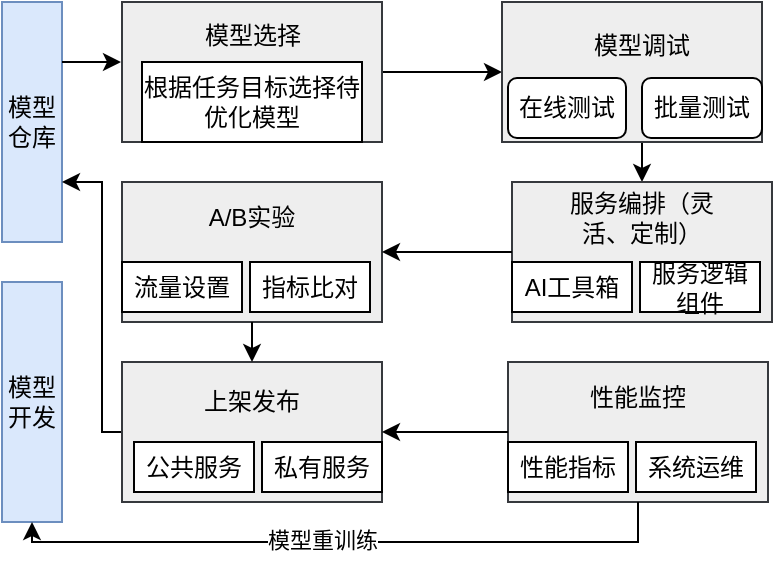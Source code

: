 <mxfile version="22.0.8" type="github" pages="3">
  <diagram name="模型迭代训练" id="vOQCpQKDUPRhvFcQO0uY">
    <mxGraphModel dx="618" dy="416" grid="1" gridSize="10" guides="1" tooltips="1" connect="1" arrows="1" fold="1" page="1" pageScale="1" pageWidth="827" pageHeight="1169" math="0" shadow="0">
      <root>
        <mxCell id="0" />
        <mxCell id="1" parent="0" />
        <mxCell id="-KXL-7Pj32lb5NfDhm4x-1" value="模型仓库" style="rounded=0;whiteSpace=wrap;html=1;fillColor=#dae8fc;strokeColor=#6c8ebf;" parent="1" vertex="1">
          <mxGeometry x="50" y="90" width="30" height="120" as="geometry" />
        </mxCell>
        <mxCell id="-KXL-7Pj32lb5NfDhm4x-2" value="模型开发" style="rounded=0;whiteSpace=wrap;html=1;fillColor=#dae8fc;strokeColor=#6c8ebf;" parent="1" vertex="1">
          <mxGeometry x="50" y="230" width="30" height="120" as="geometry" />
        </mxCell>
        <mxCell id="YMJfxToZ6Bt_KdeRJjBz-29" style="edgeStyle=orthogonalEdgeStyle;rounded=0;orthogonalLoop=1;jettySize=auto;html=1;exitX=1;exitY=0.5;exitDx=0;exitDy=0;entryX=0;entryY=0.5;entryDx=0;entryDy=0;" parent="1" source="-KXL-7Pj32lb5NfDhm4x-3" target="-KXL-7Pj32lb5NfDhm4x-4" edge="1">
          <mxGeometry relative="1" as="geometry" />
        </mxCell>
        <mxCell id="-KXL-7Pj32lb5NfDhm4x-3" value="" style="rounded=0;whiteSpace=wrap;html=1;fillColor=#eeeeee;strokeColor=#36393d;" parent="1" vertex="1">
          <mxGeometry x="110" y="90" width="130" height="70" as="geometry" />
        </mxCell>
        <mxCell id="YMJfxToZ6Bt_KdeRJjBz-28" style="edgeStyle=orthogonalEdgeStyle;rounded=0;orthogonalLoop=1;jettySize=auto;html=1;exitX=0.5;exitY=1;exitDx=0;exitDy=0;entryX=0.5;entryY=0;entryDx=0;entryDy=0;" parent="1" source="-KXL-7Pj32lb5NfDhm4x-4" target="YMJfxToZ6Bt_KdeRJjBz-14" edge="1">
          <mxGeometry relative="1" as="geometry" />
        </mxCell>
        <mxCell id="-KXL-7Pj32lb5NfDhm4x-4" value="" style="rounded=0;whiteSpace=wrap;html=1;fillColor=#eeeeee;strokeColor=#36393d;" parent="1" vertex="1">
          <mxGeometry x="300" y="90" width="130" height="70" as="geometry" />
        </mxCell>
        <mxCell id="-KXL-7Pj32lb5NfDhm4x-5" value="在线测试" style="rounded=1;whiteSpace=wrap;html=1;" parent="1" vertex="1">
          <mxGeometry x="303" y="128" width="59" height="30" as="geometry" />
        </mxCell>
        <mxCell id="-KXL-7Pj32lb5NfDhm4x-6" value="模型调试" style="rounded=1;whiteSpace=wrap;html=1;strokeColor=none;fillColor=none;" parent="1" vertex="1">
          <mxGeometry x="340" y="97" width="60" height="30" as="geometry" />
        </mxCell>
        <mxCell id="-KXL-7Pj32lb5NfDhm4x-7" value="批量测试" style="rounded=1;whiteSpace=wrap;html=1;" parent="1" vertex="1">
          <mxGeometry x="370" y="128" width="60" height="30" as="geometry" />
        </mxCell>
        <mxCell id="YMJfxToZ6Bt_KdeRJjBz-1" value="根据任务目标选择待优化模型" style="rounded=0;whiteSpace=wrap;html=1;" parent="1" vertex="1">
          <mxGeometry x="120" y="120" width="110" height="40" as="geometry" />
        </mxCell>
        <mxCell id="YMJfxToZ6Bt_KdeRJjBz-2" value="模型选择" style="text;html=1;strokeColor=none;fillColor=none;align=center;verticalAlign=middle;whiteSpace=wrap;rounded=0;" parent="1" vertex="1">
          <mxGeometry x="147.5" y="97" width="55" height="20" as="geometry" />
        </mxCell>
        <mxCell id="YMJfxToZ6Bt_KdeRJjBz-32" style="edgeStyle=orthogonalEdgeStyle;rounded=0;orthogonalLoop=1;jettySize=auto;html=1;exitX=0;exitY=0.5;exitDx=0;exitDy=0;entryX=1;entryY=0.75;entryDx=0;entryDy=0;" parent="1" source="YMJfxToZ6Bt_KdeRJjBz-4" target="-KXL-7Pj32lb5NfDhm4x-1" edge="1">
          <mxGeometry relative="1" as="geometry">
            <Array as="points">
              <mxPoint x="100" y="305" />
              <mxPoint x="100" y="180" />
            </Array>
          </mxGeometry>
        </mxCell>
        <mxCell id="YMJfxToZ6Bt_KdeRJjBz-4" value="" style="rounded=0;whiteSpace=wrap;html=1;fillColor=#eeeeee;strokeColor=#36393d;" parent="1" vertex="1">
          <mxGeometry x="110" y="270" width="130" height="70" as="geometry" />
        </mxCell>
        <mxCell id="YMJfxToZ6Bt_KdeRJjBz-5" value="上架发布" style="rounded=0;whiteSpace=wrap;html=1;fillColor=none;strokeColor=none;" parent="1" vertex="1">
          <mxGeometry x="145" y="277.5" width="60" height="25" as="geometry" />
        </mxCell>
        <mxCell id="YMJfxToZ6Bt_KdeRJjBz-6" value="私有服务" style="rounded=0;whiteSpace=wrap;html=1;fillColor=default;strokeColor=default;" parent="1" vertex="1">
          <mxGeometry x="180" y="310" width="60" height="25" as="geometry" />
        </mxCell>
        <mxCell id="YMJfxToZ6Bt_KdeRJjBz-7" value="公共服务" style="rounded=0;whiteSpace=wrap;html=1;fillColor=default;strokeColor=default;" parent="1" vertex="1">
          <mxGeometry x="116" y="310" width="60" height="25" as="geometry" />
        </mxCell>
        <mxCell id="YMJfxToZ6Bt_KdeRJjBz-12" value="" style="group" parent="1" vertex="1" connectable="0">
          <mxGeometry x="110" y="180" width="130" height="70" as="geometry" />
        </mxCell>
        <mxCell id="YMJfxToZ6Bt_KdeRJjBz-3" value="" style="rounded=0;whiteSpace=wrap;html=1;fillColor=#eeeeee;strokeColor=#36393d;" parent="YMJfxToZ6Bt_KdeRJjBz-12" vertex="1">
          <mxGeometry width="130" height="70" as="geometry" />
        </mxCell>
        <mxCell id="YMJfxToZ6Bt_KdeRJjBz-8" value="指标比对" style="rounded=0;whiteSpace=wrap;html=1;fillColor=default;strokeColor=default;" parent="YMJfxToZ6Bt_KdeRJjBz-12" vertex="1">
          <mxGeometry x="64" y="40" width="60" height="25" as="geometry" />
        </mxCell>
        <mxCell id="YMJfxToZ6Bt_KdeRJjBz-9" value="流量设置" style="rounded=0;whiteSpace=wrap;html=1;fillColor=default;strokeColor=default;" parent="YMJfxToZ6Bt_KdeRJjBz-12" vertex="1">
          <mxGeometry y="40" width="60" height="25" as="geometry" />
        </mxCell>
        <mxCell id="YMJfxToZ6Bt_KdeRJjBz-11" value="A/B实验" style="rounded=0;whiteSpace=wrap;html=1;fillColor=none;strokeColor=none;" parent="YMJfxToZ6Bt_KdeRJjBz-12" vertex="1">
          <mxGeometry x="35" y="5" width="60" height="25" as="geometry" />
        </mxCell>
        <mxCell id="YMJfxToZ6Bt_KdeRJjBz-13" value="" style="group" parent="1" vertex="1" connectable="0">
          <mxGeometry x="305" y="180" width="130" height="70" as="geometry" />
        </mxCell>
        <mxCell id="YMJfxToZ6Bt_KdeRJjBz-14" value="" style="rounded=0;whiteSpace=wrap;html=1;fillColor=#eeeeee;strokeColor=#36393d;" parent="YMJfxToZ6Bt_KdeRJjBz-13" vertex="1">
          <mxGeometry width="130" height="70" as="geometry" />
        </mxCell>
        <mxCell id="YMJfxToZ6Bt_KdeRJjBz-15" value="服务逻辑组件" style="rounded=0;whiteSpace=wrap;html=1;fillColor=default;strokeColor=default;" parent="YMJfxToZ6Bt_KdeRJjBz-13" vertex="1">
          <mxGeometry x="64" y="40" width="60" height="25" as="geometry" />
        </mxCell>
        <mxCell id="YMJfxToZ6Bt_KdeRJjBz-16" value="AI工具箱" style="rounded=0;whiteSpace=wrap;html=1;fillColor=default;strokeColor=default;" parent="YMJfxToZ6Bt_KdeRJjBz-13" vertex="1">
          <mxGeometry y="40" width="60" height="25" as="geometry" />
        </mxCell>
        <mxCell id="YMJfxToZ6Bt_KdeRJjBz-17" value="服务编排（灵活、定制）" style="rounded=0;whiteSpace=wrap;html=1;fillColor=none;strokeColor=none;" parent="YMJfxToZ6Bt_KdeRJjBz-13" vertex="1">
          <mxGeometry x="20" y="5" width="90" height="25" as="geometry" />
        </mxCell>
        <mxCell id="YMJfxToZ6Bt_KdeRJjBz-20" value="" style="group" parent="1" vertex="1" connectable="0">
          <mxGeometry x="303" y="270" width="130" height="70" as="geometry" />
        </mxCell>
        <mxCell id="YMJfxToZ6Bt_KdeRJjBz-21" value="" style="rounded=0;whiteSpace=wrap;html=1;fillColor=#eeeeee;strokeColor=#36393d;" parent="YMJfxToZ6Bt_KdeRJjBz-20" vertex="1">
          <mxGeometry width="130" height="70" as="geometry" />
        </mxCell>
        <mxCell id="YMJfxToZ6Bt_KdeRJjBz-22" value="系统运维" style="rounded=0;whiteSpace=wrap;html=1;fillColor=default;strokeColor=default;" parent="YMJfxToZ6Bt_KdeRJjBz-20" vertex="1">
          <mxGeometry x="64" y="40" width="60" height="25" as="geometry" />
        </mxCell>
        <mxCell id="YMJfxToZ6Bt_KdeRJjBz-23" value="性能指标" style="rounded=0;whiteSpace=wrap;html=1;fillColor=default;strokeColor=default;" parent="YMJfxToZ6Bt_KdeRJjBz-20" vertex="1">
          <mxGeometry y="40" width="60" height="25" as="geometry" />
        </mxCell>
        <mxCell id="YMJfxToZ6Bt_KdeRJjBz-24" value="性能监控" style="rounded=0;whiteSpace=wrap;html=1;fillColor=none;strokeColor=none;" parent="YMJfxToZ6Bt_KdeRJjBz-20" vertex="1">
          <mxGeometry x="35" y="5" width="60" height="25" as="geometry" />
        </mxCell>
        <mxCell id="YMJfxToZ6Bt_KdeRJjBz-25" style="edgeStyle=orthogonalEdgeStyle;rounded=0;orthogonalLoop=1;jettySize=auto;html=1;exitX=0.5;exitY=1;exitDx=0;exitDy=0;entryX=0.5;entryY=1;entryDx=0;entryDy=0;" parent="1" source="YMJfxToZ6Bt_KdeRJjBz-21" target="-KXL-7Pj32lb5NfDhm4x-2" edge="1">
          <mxGeometry relative="1" as="geometry" />
        </mxCell>
        <mxCell id="YMJfxToZ6Bt_KdeRJjBz-31" value="模型重训练" style="edgeLabel;html=1;align=center;verticalAlign=middle;resizable=0;points=[];" parent="YMJfxToZ6Bt_KdeRJjBz-25" vertex="1" connectable="0">
          <mxGeometry x="-0.117" y="-1" relative="1" as="geometry">
            <mxPoint x="-31" as="offset" />
          </mxGeometry>
        </mxCell>
        <mxCell id="YMJfxToZ6Bt_KdeRJjBz-26" style="edgeStyle=orthogonalEdgeStyle;rounded=0;orthogonalLoop=1;jettySize=auto;html=1;exitX=0.5;exitY=1;exitDx=0;exitDy=0;entryX=0.5;entryY=0;entryDx=0;entryDy=0;" parent="1" source="YMJfxToZ6Bt_KdeRJjBz-3" target="YMJfxToZ6Bt_KdeRJjBz-4" edge="1">
          <mxGeometry relative="1" as="geometry" />
        </mxCell>
        <mxCell id="YMJfxToZ6Bt_KdeRJjBz-27" style="edgeStyle=orthogonalEdgeStyle;rounded=0;orthogonalLoop=1;jettySize=auto;html=1;exitX=0;exitY=0.5;exitDx=0;exitDy=0;entryX=1;entryY=0.5;entryDx=0;entryDy=0;" parent="1" source="YMJfxToZ6Bt_KdeRJjBz-14" target="YMJfxToZ6Bt_KdeRJjBz-3" edge="1">
          <mxGeometry relative="1" as="geometry" />
        </mxCell>
        <mxCell id="YMJfxToZ6Bt_KdeRJjBz-30" style="edgeStyle=orthogonalEdgeStyle;rounded=0;orthogonalLoop=1;jettySize=auto;html=1;entryX=1;entryY=0.5;entryDx=0;entryDy=0;" parent="1" source="YMJfxToZ6Bt_KdeRJjBz-21" target="YMJfxToZ6Bt_KdeRJjBz-4" edge="1">
          <mxGeometry relative="1" as="geometry" />
        </mxCell>
        <mxCell id="YMJfxToZ6Bt_KdeRJjBz-33" style="edgeStyle=orthogonalEdgeStyle;rounded=0;orthogonalLoop=1;jettySize=auto;html=1;exitX=1;exitY=0.25;exitDx=0;exitDy=0;entryX=-0.004;entryY=0.431;entryDx=0;entryDy=0;entryPerimeter=0;" parent="1" source="-KXL-7Pj32lb5NfDhm4x-1" target="-KXL-7Pj32lb5NfDhm4x-3" edge="1">
          <mxGeometry relative="1" as="geometry" />
        </mxCell>
      </root>
    </mxGraphModel>
  </diagram>
  <diagram id="fbxYqdU-Kx4q0SOrSQS0" name="MLops架构实现">
    <mxGraphModel dx="1723" dy="603" grid="1" gridSize="10" guides="1" tooltips="1" connect="1" arrows="1" fold="1" page="1" pageScale="1" pageWidth="827" pageHeight="1169" math="0" shadow="0">
      <root>
        <mxCell id="0" />
        <mxCell id="1" parent="0" />
        <mxCell id="o4RuP2N1qxj_iw6pKJt9-1" value="" style="rounded=0;whiteSpace=wrap;html=1;fillColor=#dae8fc;strokeColor=#6c8ebf;" parent="1" vertex="1">
          <mxGeometry x="509" y="106" width="110" height="300" as="geometry" />
        </mxCell>
        <mxCell id="o4RuP2N1qxj_iw6pKJt9-2" value="&lt;b&gt;&lt;font color=&quot;#ff0000&quot;&gt;持续监控流水线&lt;/font&gt;&lt;/b&gt;" style="rounded=0;whiteSpace=wrap;html=1;strokeColor=none;fillColor=none;" parent="1" vertex="1">
          <mxGeometry x="509" y="108" width="110" height="28" as="geometry" />
        </mxCell>
        <mxCell id="o4RuP2N1qxj_iw6pKJt9-3" value="操作监控" style="rounded=0;whiteSpace=wrap;html=1;" parent="1" vertex="1">
          <mxGeometry x="524" y="136" width="85" height="30" as="geometry" />
        </mxCell>
        <mxCell id="o4RuP2N1qxj_iw6pKJt9-4" value="资源监控" style="rounded=0;whiteSpace=wrap;html=1;" parent="1" vertex="1">
          <mxGeometry x="524" y="213" width="85" height="30" as="geometry" />
        </mxCell>
        <mxCell id="o4RuP2N1qxj_iw6pKJt9-5" value="模型监控" style="rounded=0;whiteSpace=wrap;html=1;" parent="1" vertex="1">
          <mxGeometry x="524" y="174" width="85" height="30" as="geometry" />
        </mxCell>
        <mxCell id="o4RuP2N1qxj_iw6pKJt9-6" value="效果监控" style="rounded=0;whiteSpace=wrap;html=1;" parent="1" vertex="1">
          <mxGeometry x="524" y="288" width="85" height="30" as="geometry" />
        </mxCell>
        <mxCell id="o4RuP2N1qxj_iw6pKJt9-7" value="服务监控" style="rounded=0;whiteSpace=wrap;html=1;" parent="1" vertex="1">
          <mxGeometry x="524" y="252" width="85" height="30" as="geometry" />
        </mxCell>
        <mxCell id="o4RuP2N1qxj_iw6pKJt9-8" value="数据监控" style="rounded=0;whiteSpace=wrap;html=1;" parent="1" vertex="1">
          <mxGeometry x="524" y="327" width="85" height="30" as="geometry" />
        </mxCell>
        <mxCell id="o4RuP2N1qxj_iw6pKJt9-9" value="流水线监控" style="rounded=0;whiteSpace=wrap;html=1;" parent="1" vertex="1">
          <mxGeometry x="524" y="364" width="85" height="30" as="geometry" />
        </mxCell>
        <mxCell id="o4RuP2N1qxj_iw6pKJt9-34" value="" style="rounded=0;whiteSpace=wrap;html=1;fillColor=#e1d5e7;strokeColor=#9673a6;" parent="1" vertex="1">
          <mxGeometry x="-119" y="60" width="120" height="60" as="geometry" />
        </mxCell>
        <mxCell id="o4RuP2N1qxj_iw6pKJt9-36" value="Code归档" style="rounded=0;whiteSpace=wrap;html=1;fillColor=none;strokeColor=none;" parent="1" vertex="1">
          <mxGeometry x="-95" y="62" width="67" height="20" as="geometry" />
        </mxCell>
        <mxCell id="o4RuP2N1qxj_iw6pKJt9-37" value="算法/脚本/配置/服务/模型" style="rounded=0;whiteSpace=wrap;html=1;fillColor=#ffff88;strokeColor=#36393d;" parent="1" vertex="1">
          <mxGeometry x="-115" y="82" width="107" height="32" as="geometry" />
        </mxCell>
        <mxCell id="OuwUdNs2WxtugNAK-we9-69" style="edgeStyle=orthogonalEdgeStyle;rounded=0;orthogonalLoop=1;jettySize=auto;html=1;exitX=1;exitY=0.5;exitDx=0;exitDy=0;entryX=0;entryY=0.5;entryDx=0;entryDy=0;" parent="1" target="o4RuP2N1qxj_iw6pKJt9-17" edge="1">
          <mxGeometry relative="1" as="geometry">
            <mxPoint x="497" y="91" as="sourcePoint" />
            <mxPoint x="468.72" y="373.275" as="targetPoint" />
            <Array as="points">
              <mxPoint x="507" y="91" />
              <mxPoint x="507" y="406" />
            </Array>
          </mxGeometry>
        </mxCell>
        <mxCell id="o4RuP2N1qxj_iw6pKJt9-38" value="" style="rounded=0;whiteSpace=wrap;html=1;fillColor=#eeeeee;strokeColor=#36393d;" parent="1" vertex="1">
          <mxGeometry x="8" y="60" width="492" height="62" as="geometry" />
        </mxCell>
        <mxCell id="o4RuP2N1qxj_iw6pKJt9-47" style="edgeStyle=orthogonalEdgeStyle;rounded=0;orthogonalLoop=1;jettySize=auto;html=1;exitX=1;exitY=0.5;exitDx=0;exitDy=0;entryX=0;entryY=0.5;entryDx=0;entryDy=0;" parent="1" source="o4RuP2N1qxj_iw6pKJt9-40" target="o4RuP2N1qxj_iw6pKJt9-41" edge="1">
          <mxGeometry relative="1" as="geometry" />
        </mxCell>
        <mxCell id="o4RuP2N1qxj_iw6pKJt9-40" value="代码仓" style="rounded=0;whiteSpace=wrap;html=1;fillColor=#ffff88;strokeColor=#36393d;" parent="1" vertex="1">
          <mxGeometry x="14" y="82" width="60" height="30" as="geometry" />
        </mxCell>
        <mxCell id="o4RuP2N1qxj_iw6pKJt9-48" style="edgeStyle=orthogonalEdgeStyle;rounded=0;orthogonalLoop=1;jettySize=auto;html=1;exitX=1;exitY=0.5;exitDx=0;exitDy=0;entryX=0;entryY=0.5;entryDx=0;entryDy=0;" parent="1" source="o4RuP2N1qxj_iw6pKJt9-41" target="o4RuP2N1qxj_iw6pKJt9-43" edge="1">
          <mxGeometry relative="1" as="geometry" />
        </mxCell>
        <mxCell id="o4RuP2N1qxj_iw6pKJt9-41" value="静态扫描-&amp;gt;编译-&amp;gt;测试-&amp;gt;打包" style="rounded=0;whiteSpace=wrap;html=1;fillColor=#ffff88;strokeColor=#36393d;" parent="1" vertex="1">
          <mxGeometry x="95" y="82" width="160" height="30" as="geometry" />
        </mxCell>
        <mxCell id="o4RuP2N1qxj_iw6pKJt9-80" style="edgeStyle=orthogonalEdgeStyle;rounded=0;orthogonalLoop=1;jettySize=auto;html=1;" parent="1" source="o4RuP2N1qxj_iw6pKJt9-43" target="o4RuP2N1qxj_iw6pKJt9-49" edge="1">
          <mxGeometry relative="1" as="geometry" />
        </mxCell>
        <mxCell id="o4RuP2N1qxj_iw6pKJt9-43" value="发布" style="rounded=0;whiteSpace=wrap;html=1;fillColor=#ffff88;strokeColor=#36393d;" parent="1" vertex="1">
          <mxGeometry x="275" y="82" width="41" height="30" as="geometry" />
        </mxCell>
        <mxCell id="o4RuP2N1qxj_iw6pKJt9-44" value="&lt;b&gt;&lt;font color=&quot;#ff0000&quot;&gt;持续集成水流线&lt;/font&gt;&lt;/b&gt;" style="rounded=1;whiteSpace=wrap;html=1;fillColor=none;strokeColor=none;" parent="1" vertex="1">
          <mxGeometry x="200" y="62" width="120" height="20" as="geometry" />
        </mxCell>
        <mxCell id="o4RuP2N1qxj_iw6pKJt9-46" style="edgeStyle=orthogonalEdgeStyle;rounded=0;orthogonalLoop=1;jettySize=auto;html=1;exitX=1;exitY=0.5;exitDx=0;exitDy=0;entryX=-0.015;entryY=0.527;entryDx=0;entryDy=0;entryPerimeter=0;" parent="1" source="o4RuP2N1qxj_iw6pKJt9-37" target="o4RuP2N1qxj_iw6pKJt9-40" edge="1">
          <mxGeometry relative="1" as="geometry" />
        </mxCell>
        <mxCell id="o4RuP2N1qxj_iw6pKJt9-49" value="代码+数据+&lt;br&gt;模型持续集成" style="shape=parallelogram;perimeter=parallelogramPerimeter;whiteSpace=wrap;html=1;fixedSize=1;fillColor=#cdeb8b;strokeColor=#36393d;" parent="1" vertex="1">
          <mxGeometry x="358" y="77" width="139" height="40" as="geometry" />
        </mxCell>
        <mxCell id="o4RuP2N1qxj_iw6pKJt9-52" value="" style="group" parent="1" vertex="1" connectable="0">
          <mxGeometry x="74" y="289" width="290" height="40" as="geometry" />
        </mxCell>
        <mxCell id="o4RuP2N1qxj_iw6pKJt9-28" value="" style="shape=dataStorage;whiteSpace=wrap;html=1;fixedSize=1;rotation=0;fillColor=#d5e8d4;strokeColor=#82b366;" parent="o4RuP2N1qxj_iw6pKJt9-52" vertex="1">
          <mxGeometry x="50" width="240" height="40" as="geometry" />
        </mxCell>
        <mxCell id="o4RuP2N1qxj_iw6pKJt9-31" value="数据处理" style="rounded=0;whiteSpace=wrap;html=1;" parent="o4RuP2N1qxj_iw6pKJt9-52" vertex="1">
          <mxGeometry x="75" y="14.9" width="54" height="23.1" as="geometry" />
        </mxCell>
        <mxCell id="o4RuP2N1qxj_iw6pKJt9-32" value="模型重训练" style="rounded=0;whiteSpace=wrap;html=1;" parent="o4RuP2N1qxj_iw6pKJt9-52" vertex="1">
          <mxGeometry x="137" y="14.9" width="67.4" height="23.1" as="geometry" />
        </mxCell>
        <mxCell id="o4RuP2N1qxj_iw6pKJt9-33" value="模型评估" style="rounded=0;whiteSpace=wrap;html=1;" parent="o4RuP2N1qxj_iw6pKJt9-52" vertex="1">
          <mxGeometry x="210" y="14.9" width="58.1" height="23.1" as="geometry" />
        </mxCell>
        <mxCell id="OuwUdNs2WxtugNAK-we9-46" value="&lt;b style=&quot;border-color: var(--border-color); color: rgb(255, 0, 0);&quot;&gt;模型持续训练流水线&lt;/b&gt;" style="text;html=1;strokeColor=none;fillColor=none;align=center;verticalAlign=middle;whiteSpace=wrap;rounded=0;" parent="o4RuP2N1qxj_iw6pKJt9-52" vertex="1">
          <mxGeometry x="115" width="112" height="11" as="geometry" />
        </mxCell>
        <mxCell id="o4RuP2N1qxj_iw6pKJt9-55" value="&lt;br&gt;结构化数据/特征库（&lt;b&gt;本地+远端&lt;/b&gt;）" style="strokeWidth=2;html=1;shape=mxgraph.flowchart.database;whiteSpace=wrap;" parent="1" vertex="1">
          <mxGeometry x="300" y="193" width="94" height="50" as="geometry" />
        </mxCell>
        <mxCell id="o4RuP2N1qxj_iw6pKJt9-56" style="edgeStyle=orthogonalEdgeStyle;rounded=0;orthogonalLoop=1;jettySize=auto;html=1;exitX=1;exitY=0.5;exitDx=0;exitDy=0;exitPerimeter=0;entryX=0.878;entryY=0.005;entryDx=0;entryDy=0;entryPerimeter=0;" parent="1" source="o4RuP2N1qxj_iw6pKJt9-55" target="OuwUdNs2WxtugNAK-we9-65" edge="1">
          <mxGeometry relative="1" as="geometry">
            <mxPoint x="413" y="340" as="targetPoint" />
          </mxGeometry>
        </mxCell>
        <mxCell id="o4RuP2N1qxj_iw6pKJt9-57" style="edgeStyle=orthogonalEdgeStyle;rounded=0;orthogonalLoop=1;jettySize=auto;html=1;exitX=0.341;exitY=0.988;exitDx=0;exitDy=0;exitPerimeter=0;entryX=0.867;entryY=0.026;entryDx=0;entryDy=0;entryPerimeter=0;" parent="1" source="o4RuP2N1qxj_iw6pKJt9-55" target="o4RuP2N1qxj_iw6pKJt9-28" edge="1">
          <mxGeometry relative="1" as="geometry">
            <Array as="points" />
          </mxGeometry>
        </mxCell>
        <mxCell id="6F16asi0JAcUh3ctn1R7-11" style="edgeStyle=orthogonalEdgeStyle;rounded=0;orthogonalLoop=1;jettySize=auto;html=1;exitX=0;exitY=0.5;exitDx=0;exitDy=0;exitPerimeter=0;entryX=0;entryY=0.5;entryDx=0;entryDy=0;fontStyle=0" parent="1" source="o4RuP2N1qxj_iw6pKJt9-58" target="OuwUdNs2WxtugNAK-we9-17" edge="1">
          <mxGeometry relative="1" as="geometry" />
        </mxCell>
        <mxCell id="6F16asi0JAcUh3ctn1R7-12" value="&lt;b&gt;读取&lt;/b&gt;" style="edgeLabel;html=1;align=center;verticalAlign=middle;resizable=0;points=[];" parent="6F16asi0JAcUh3ctn1R7-11" vertex="1" connectable="0">
          <mxGeometry x="-0.096" y="1" relative="1" as="geometry">
            <mxPoint as="offset" />
          </mxGeometry>
        </mxCell>
        <mxCell id="o4RuP2N1qxj_iw6pKJt9-58" value="多源数据" style="strokeWidth=2;html=1;shape=mxgraph.flowchart.database;whiteSpace=wrap;" parent="1" vertex="1">
          <mxGeometry x="-100" y="143" width="60" height="35" as="geometry" />
        </mxCell>
        <mxCell id="o4RuP2N1qxj_iw6pKJt9-69" style="edgeStyle=orthogonalEdgeStyle;rounded=0;orthogonalLoop=1;jettySize=auto;html=1;exitX=1;exitY=0.5;exitDx=0;exitDy=0;entryX=0.5;entryY=0;entryDx=0;entryDy=0;entryPerimeter=0;" parent="1" source="o4RuP2N1qxj_iw6pKJt9-64" target="o4RuP2N1qxj_iw6pKJt9-55" edge="1">
          <mxGeometry relative="1" as="geometry">
            <Array as="points">
              <mxPoint x="347" y="161" />
            </Array>
          </mxGeometry>
        </mxCell>
        <mxCell id="OuwUdNs2WxtugNAK-we9-13" value="" style="group" parent="1" vertex="1" connectable="0">
          <mxGeometry x="-20" y="125" width="340" height="57.75" as="geometry" />
        </mxCell>
        <mxCell id="o4RuP2N1qxj_iw6pKJt9-70" value="" style="group" parent="OuwUdNs2WxtugNAK-we9-13" vertex="1" connectable="0">
          <mxGeometry y="20" width="340" height="37.75" as="geometry" />
        </mxCell>
        <mxCell id="o4RuP2N1qxj_iw6pKJt9-71" value="" style="rounded=0;whiteSpace=wrap;html=1;fillColor=#cdeb8b;strokeColor=#36393d;" parent="o4RuP2N1qxj_iw6pKJt9-70" vertex="1">
          <mxGeometry y="-20" width="340" height="57.75" as="geometry" />
        </mxCell>
        <mxCell id="o4RuP2N1qxj_iw6pKJt9-59" value="数据接入" style="shape=parallelogram;html=1;strokeWidth=1;perimeter=parallelogramPerimeter;whiteSpace=wrap;rounded=0;arcSize=12;size=0.23;" parent="o4RuP2N1qxj_iw6pKJt9-70" vertex="1">
          <mxGeometry y="1.5" width="67" height="32" as="geometry" />
        </mxCell>
        <mxCell id="o4RuP2N1qxj_iw6pKJt9-60" value="数据治理" style="shape=parallelogram;html=1;strokeWidth=1;perimeter=parallelogramPerimeter;whiteSpace=wrap;rounded=0;arcSize=12;size=0.23;" parent="o4RuP2N1qxj_iw6pKJt9-70" vertex="1">
          <mxGeometry x="67" y="1.5" width="69" height="32" as="geometry" />
        </mxCell>
        <mxCell id="o4RuP2N1qxj_iw6pKJt9-61" value="高质量&lt;br&gt;管理" style="shape=parallelogram;html=1;strokeWidth=1;perimeter=parallelogramPerimeter;whiteSpace=wrap;rounded=0;arcSize=12;size=0.23;" parent="o4RuP2N1qxj_iw6pKJt9-70" vertex="1">
          <mxGeometry x="136" y="1.5" width="68" height="32" as="geometry" />
        </mxCell>
        <mxCell id="o4RuP2N1qxj_iw6pKJt9-66" style="edgeStyle=orthogonalEdgeStyle;rounded=0;orthogonalLoop=1;jettySize=auto;html=1;exitX=1;exitY=0.5;exitDx=0;exitDy=0;entryX=0;entryY=0.5;entryDx=0;entryDy=0;" parent="o4RuP2N1qxj_iw6pKJt9-70" source="o4RuP2N1qxj_iw6pKJt9-60" target="o4RuP2N1qxj_iw6pKJt9-61" edge="1">
          <mxGeometry relative="1" as="geometry" />
        </mxCell>
        <mxCell id="o4RuP2N1qxj_iw6pKJt9-62" value="数据处理" style="shape=parallelogram;html=1;strokeWidth=1;perimeter=parallelogramPerimeter;whiteSpace=wrap;rounded=0;arcSize=12;size=0.23;" parent="o4RuP2N1qxj_iw6pKJt9-70" vertex="1">
          <mxGeometry x="204" y="1.5" width="62" height="32" as="geometry" />
        </mxCell>
        <mxCell id="o4RuP2N1qxj_iw6pKJt9-64" value="特征工程" style="shape=parallelogram;html=1;strokeWidth=1;perimeter=parallelogramPerimeter;whiteSpace=wrap;rounded=0;arcSize=12;size=0.23;" parent="o4RuP2N1qxj_iw6pKJt9-70" vertex="1">
          <mxGeometry x="270" width="62" height="32" as="geometry" />
        </mxCell>
        <mxCell id="o4RuP2N1qxj_iw6pKJt9-67" style="edgeStyle=orthogonalEdgeStyle;rounded=0;orthogonalLoop=1;jettySize=auto;html=1;exitX=1;exitY=0.5;exitDx=0;exitDy=0;entryX=0;entryY=0.5;entryDx=0;entryDy=0;" parent="o4RuP2N1qxj_iw6pKJt9-70" source="o4RuP2N1qxj_iw6pKJt9-61" target="o4RuP2N1qxj_iw6pKJt9-62" edge="1">
          <mxGeometry relative="1" as="geometry" />
        </mxCell>
        <mxCell id="o4RuP2N1qxj_iw6pKJt9-65" style="edgeStyle=orthogonalEdgeStyle;rounded=0;orthogonalLoop=1;jettySize=auto;html=1;exitX=1;exitY=0.5;exitDx=0;exitDy=0;entryX=0.129;entryY=0.508;entryDx=0;entryDy=0;entryPerimeter=0;" parent="o4RuP2N1qxj_iw6pKJt9-70" source="o4RuP2N1qxj_iw6pKJt9-59" target="o4RuP2N1qxj_iw6pKJt9-60" edge="1">
          <mxGeometry relative="1" as="geometry" />
        </mxCell>
        <mxCell id="o4RuP2N1qxj_iw6pKJt9-68" style="edgeStyle=orthogonalEdgeStyle;rounded=0;orthogonalLoop=1;jettySize=auto;html=1;exitX=1;exitY=0.5;exitDx=0;exitDy=0;entryX=0.085;entryY=0.528;entryDx=0;entryDy=0;entryPerimeter=0;" parent="o4RuP2N1qxj_iw6pKJt9-70" source="o4RuP2N1qxj_iw6pKJt9-62" target="o4RuP2N1qxj_iw6pKJt9-64" edge="1">
          <mxGeometry relative="1" as="geometry" />
        </mxCell>
        <mxCell id="o4RuP2N1qxj_iw6pKJt9-75" value="&lt;font color=&quot;#ff0000&quot;&gt;&lt;b&gt;数据工程流水线&lt;/b&gt;&lt;/font&gt;" style="rounded=1;whiteSpace=wrap;html=1;fillColor=none;strokeColor=none;" parent="OuwUdNs2WxtugNAK-we9-13" vertex="1">
          <mxGeometry x="110" width="120" height="20" as="geometry" />
        </mxCell>
        <mxCell id="o4RuP2N1qxj_iw6pKJt9-79" style="edgeStyle=orthogonalEdgeStyle;rounded=0;orthogonalLoop=1;jettySize=auto;html=1;exitX=1;exitY=0.5;exitDx=0;exitDy=0;exitPerimeter=0;" parent="OuwUdNs2WxtugNAK-we9-13" source="o4RuP2N1qxj_iw6pKJt9-58" edge="1">
          <mxGeometry relative="1" as="geometry">
            <mxPoint x="10" y="35" as="targetPoint" />
          </mxGeometry>
        </mxCell>
        <mxCell id="OuwUdNs2WxtugNAK-we9-17" value="" style="rounded=0;whiteSpace=wrap;html=1;fillColor=#d5e8d4;strokeColor=#82b366;" parent="1" vertex="1">
          <mxGeometry x="-100" y="203" width="380" height="36" as="geometry" />
        </mxCell>
        <mxCell id="OuwUdNs2WxtugNAK-we9-18" value="数据分析" style="shape=parallelogram;html=1;strokeWidth=1;perimeter=parallelogramPerimeter;whiteSpace=wrap;rounded=0;arcSize=12;size=0.23;" parent="1" vertex="1">
          <mxGeometry x="-92" y="205.75" width="67" height="32" as="geometry" />
        </mxCell>
        <mxCell id="OuwUdNs2WxtugNAK-we9-19" value="模型训练" style="shape=parallelogram;html=1;strokeWidth=1;perimeter=parallelogramPerimeter;whiteSpace=wrap;rounded=0;arcSize=12;size=0.23;" parent="1" vertex="1">
          <mxGeometry x="-25" y="205.75" width="69" height="32" as="geometry" />
        </mxCell>
        <mxCell id="OuwUdNs2WxtugNAK-we9-34" style="edgeStyle=orthogonalEdgeStyle;rounded=0;orthogonalLoop=1;jettySize=auto;html=1;exitX=1;exitY=0.5;exitDx=0;exitDy=0;entryX=0;entryY=0.5;entryDx=0;entryDy=0;" parent="1" source="OuwUdNs2WxtugNAK-we9-20" target="OuwUdNs2WxtugNAK-we9-22" edge="1">
          <mxGeometry relative="1" as="geometry" />
        </mxCell>
        <mxCell id="OuwUdNs2WxtugNAK-we9-35" style="edgeStyle=orthogonalEdgeStyle;rounded=0;orthogonalLoop=1;jettySize=auto;html=1;exitX=0.5;exitY=0;exitDx=0;exitDy=0;entryX=0.5;entryY=0;entryDx=0;entryDy=0;dashed=1;" parent="1" source="OuwUdNs2WxtugNAK-we9-20" target="OuwUdNs2WxtugNAK-we9-19" edge="1">
          <mxGeometry relative="1" as="geometry" />
        </mxCell>
        <mxCell id="OuwUdNs2WxtugNAK-we9-41" value="&lt;b&gt;迭代优化&lt;/b&gt;" style="edgeLabel;html=1;align=center;verticalAlign=middle;resizable=0;points=[];" parent="OuwUdNs2WxtugNAK-we9-35" vertex="1" connectable="0">
          <mxGeometry x="0.094" relative="1" as="geometry">
            <mxPoint x="4" y="3" as="offset" />
          </mxGeometry>
        </mxCell>
        <mxCell id="OuwUdNs2WxtugNAK-we9-20" value="模型评估" style="shape=parallelogram;html=1;strokeWidth=1;perimeter=parallelogramPerimeter;whiteSpace=wrap;rounded=0;arcSize=12;size=0.23;" parent="1" vertex="1">
          <mxGeometry x="130" y="205.75" width="68" height="32" as="geometry" />
        </mxCell>
        <mxCell id="OuwUdNs2WxtugNAK-we9-30" style="edgeStyle=orthogonalEdgeStyle;rounded=0;orthogonalLoop=1;jettySize=auto;html=1;exitX=0.5;exitY=0;exitDx=0;exitDy=0;entryX=0;entryY=0.25;entryDx=0;entryDy=0;jumpStyle=arc;" parent="1" source="OuwUdNs2WxtugNAK-we9-22" target="o4RuP2N1qxj_iw6pKJt9-37" edge="1">
          <mxGeometry relative="1" as="geometry">
            <Array as="points">
              <mxPoint x="244" y="200" />
              <mxPoint x="-130" y="200" />
              <mxPoint x="-130" y="90" />
            </Array>
          </mxGeometry>
        </mxCell>
        <mxCell id="OuwUdNs2WxtugNAK-we9-22" value="模型导出" style="shape=parallelogram;html=1;strokeWidth=1;perimeter=parallelogramPerimeter;whiteSpace=wrap;rounded=0;arcSize=12;size=0.23;" parent="1" vertex="1">
          <mxGeometry x="213" y="205.75" width="62" height="32" as="geometry" />
        </mxCell>
        <mxCell id="OuwUdNs2WxtugNAK-we9-25" style="edgeStyle=orthogonalEdgeStyle;rounded=0;orthogonalLoop=1;jettySize=auto;html=1;exitX=1;exitY=0.5;exitDx=0;exitDy=0;entryX=0.129;entryY=0.508;entryDx=0;entryDy=0;entryPerimeter=0;" parent="1" source="OuwUdNs2WxtugNAK-we9-18" target="OuwUdNs2WxtugNAK-we9-19" edge="1">
          <mxGeometry relative="1" as="geometry" />
        </mxCell>
        <mxCell id="OuwUdNs2WxtugNAK-we9-40" style="edgeStyle=orthogonalEdgeStyle;rounded=0;orthogonalLoop=1;jettySize=auto;html=1;exitX=1;exitY=0.5;exitDx=0;exitDy=0;entryX=0;entryY=0.5;entryDx=0;entryDy=0;" parent="1" source="OuwUdNs2WxtugNAK-we9-31" target="OuwUdNs2WxtugNAK-we9-20" edge="1">
          <mxGeometry relative="1" as="geometry" />
        </mxCell>
        <mxCell id="OuwUdNs2WxtugNAK-we9-31" value="超参微调NAS" style="shape=parallelogram;html=1;strokeWidth=1;perimeter=parallelogramPerimeter;whiteSpace=wrap;rounded=0;arcSize=12;size=0.23;" parent="1" vertex="1">
          <mxGeometry x="49" y="204.75" width="68" height="34.25" as="geometry" />
        </mxCell>
        <mxCell id="OuwUdNs2WxtugNAK-we9-37" style="edgeStyle=orthogonalEdgeStyle;rounded=0;orthogonalLoop=1;jettySize=auto;html=1;exitX=1;exitY=0.5;exitDx=0;exitDy=0;entryX=0.136;entryY=0.496;entryDx=0;entryDy=0;entryPerimeter=0;" parent="1" source="OuwUdNs2WxtugNAK-we9-19" target="OuwUdNs2WxtugNAK-we9-31" edge="1">
          <mxGeometry relative="1" as="geometry" />
        </mxCell>
        <mxCell id="OuwUdNs2WxtugNAK-we9-47" value="&lt;b style=&quot;border-color: var(--border-color); color: rgb(255, 0, 0);&quot;&gt;模型实验训练流水线&lt;/b&gt;" style="text;html=1;strokeColor=none;fillColor=none;align=center;verticalAlign=middle;whiteSpace=wrap;rounded=0;" parent="1" vertex="1">
          <mxGeometry x="27" y="237.75" width="112" height="11" as="geometry" />
        </mxCell>
        <mxCell id="OuwUdNs2WxtugNAK-we9-63" value="" style="group" parent="1" vertex="1" connectable="0">
          <mxGeometry x="407" y="122" width="90" height="68" as="geometry" />
        </mxCell>
        <mxCell id="OuwUdNs2WxtugNAK-we9-48" value="" style="rounded=0;whiteSpace=wrap;html=1;fillColor=#cce5ff;strokeColor=#36393d;container=0;" parent="OuwUdNs2WxtugNAK-we9-63" vertex="1">
          <mxGeometry y="10" width="90" height="58" as="geometry" />
        </mxCell>
        <mxCell id="OuwUdNs2WxtugNAK-we9-49" value="算法" style="rounded=0;whiteSpace=wrap;html=1;container=0;" parent="OuwUdNs2WxtugNAK-we9-63" vertex="1">
          <mxGeometry x="4.003" y="22.431" width="41.667" height="17.236" as="geometry" />
        </mxCell>
        <mxCell id="OuwUdNs2WxtugNAK-we9-54" value="&lt;font color=&quot;#ff0000&quot;&gt;&lt;b&gt;仓库&lt;/b&gt;&lt;/font&gt;" style="text;html=1;strokeColor=none;fillColor=none;align=center;verticalAlign=middle;whiteSpace=wrap;rounded=0;container=0;" parent="OuwUdNs2WxtugNAK-we9-63" vertex="1">
          <mxGeometry x="23.667" y="8.944" width="41.667" height="17" as="geometry" />
        </mxCell>
        <mxCell id="OuwUdNs2WxtugNAK-we9-55" value="脚本" style="rounded=0;whiteSpace=wrap;html=1;container=0;" parent="OuwUdNs2WxtugNAK-we9-63" vertex="1">
          <mxGeometry x="4.003" y="44.266" width="41.667" height="17.236" as="geometry" />
        </mxCell>
        <mxCell id="OuwUdNs2WxtugNAK-we9-56" value="模型" style="rounded=0;whiteSpace=wrap;html=1;container=0;" parent="OuwUdNs2WxtugNAK-we9-63" vertex="1">
          <mxGeometry x="50" y="44.266" width="35" height="17.236" as="geometry" />
        </mxCell>
        <mxCell id="OuwUdNs2WxtugNAK-we9-62" value="服务" style="rounded=0;whiteSpace=wrap;html=1;container=0;" parent="OuwUdNs2WxtugNAK-we9-63" vertex="1">
          <mxGeometry x="50" y="22.431" width="35" height="17.236" as="geometry" />
        </mxCell>
        <mxCell id="OuwUdNs2WxtugNAK-we9-67" value="" style="group" parent="1" vertex="1" connectable="0">
          <mxGeometry x="-121.71" y="373.55" width="593.43" height="65.45" as="geometry" />
        </mxCell>
        <mxCell id="o4RuP2N1qxj_iw6pKJt9-17" value="" style="shape=dataStorage;whiteSpace=wrap;html=1;fixedSize=1;rotation=-180;fillColor=#ffe6cc;strokeColor=#d79b00;" parent="OuwUdNs2WxtugNAK-we9-67" vertex="1">
          <mxGeometry x="-5.684e-14" width="593.43" height="65.45" as="geometry" />
        </mxCell>
        <mxCell id="o4RuP2N1qxj_iw6pKJt9-25" value="模型仓库" style="rounded=0;whiteSpace=wrap;html=1;" parent="OuwUdNs2WxtugNAK-we9-67" vertex="1">
          <mxGeometry x="155.71" y="23.51" width="76" height="23.25" as="geometry" />
        </mxCell>
        <mxCell id="o4RuP2N1qxj_iw6pKJt9-12" value="模型部署" style="rounded=0;whiteSpace=wrap;html=1;" parent="OuwUdNs2WxtugNAK-we9-67" vertex="1">
          <mxGeometry x="271.546" y="26.31" width="92.571" height="25.655" as="geometry" />
        </mxCell>
        <mxCell id="o4RuP2N1qxj_iw6pKJt9-13" value="请求管理" style="rounded=0;whiteSpace=wrap;html=1;" parent="OuwUdNs2WxtugNAK-we9-67" vertex="1">
          <mxGeometry x="374.403" y="26.31" width="92.571" height="25.655" as="geometry" />
        </mxCell>
        <mxCell id="o4RuP2N1qxj_iw6pKJt9-14" value="评估报告" style="rounded=0;whiteSpace=wrap;html=1;" parent="OuwUdNs2WxtugNAK-we9-67" vertex="1">
          <mxGeometry x="474.174" y="7.143" width="92.571" height="25.655" as="geometry" />
        </mxCell>
        <mxCell id="o4RuP2N1qxj_iw6pKJt9-15" value="指标评测" style="rounded=0;whiteSpace=wrap;html=1;" parent="OuwUdNs2WxtugNAK-we9-67" vertex="1">
          <mxGeometry x="474.174" y="36.344" width="92.571" height="25.655" as="geometry" />
        </mxCell>
        <mxCell id="OuwUdNs2WxtugNAK-we9-65" value="" style="rounded=0;whiteSpace=wrap;html=1;fillColor=none;strokeColor=#000099;" parent="OuwUdNs2WxtugNAK-we9-67" vertex="1">
          <mxGeometry x="262.71" y="3" width="310" height="60" as="geometry" />
        </mxCell>
        <mxCell id="OuwUdNs2WxtugNAK-we9-42" value="数据仓库" style="rounded=0;whiteSpace=wrap;html=1;" parent="OuwUdNs2WxtugNAK-we9-67" vertex="1">
          <mxGeometry x="33.21" y="23.51" width="76" height="23.25" as="geometry" />
        </mxCell>
        <mxCell id="OuwUdNs2WxtugNAK-we9-66" style="edgeStyle=orthogonalEdgeStyle;rounded=0;orthogonalLoop=1;jettySize=auto;html=1;exitX=1;exitY=0.5;exitDx=0;exitDy=0;entryX=-0.013;entryY=0.544;entryDx=0;entryDy=0;entryPerimeter=0;" parent="OuwUdNs2WxtugNAK-we9-67" source="o4RuP2N1qxj_iw6pKJt9-25" target="OuwUdNs2WxtugNAK-we9-65" edge="1">
          <mxGeometry relative="1" as="geometry" />
        </mxCell>
        <mxCell id="OuwUdNs2WxtugNAK-we9-68" style="edgeStyle=orthogonalEdgeStyle;rounded=0;orthogonalLoop=1;jettySize=auto;html=1;exitX=0.5;exitY=1;exitDx=0;exitDy=0;dashed=1;entryX=1;entryY=0;entryDx=0;entryDy=0;" parent="OuwUdNs2WxtugNAK-we9-67" edge="1">
          <mxGeometry relative="1" as="geometry">
            <mxPoint x="566.75" y="-183.61" as="sourcePoint" />
            <mxPoint x="565.75" y="2.94" as="targetPoint" />
            <Array as="points">
              <mxPoint x="566.75" y="3.39" />
            </Array>
          </mxGeometry>
        </mxCell>
        <mxCell id="6F16asi0JAcUh3ctn1R7-6" value="&lt;b style=&quot;border-color: var(--border-color); color: rgb(255, 0, 0);&quot;&gt;持续部署流水线&lt;/b&gt;" style="text;html=1;strokeColor=none;fillColor=none;align=center;verticalAlign=middle;whiteSpace=wrap;rounded=0;" parent="OuwUdNs2WxtugNAK-we9-67" vertex="1">
          <mxGeometry x="291.71" y="7.14" width="112" height="11" as="geometry" />
        </mxCell>
        <mxCell id="OuwUdNs2WxtugNAK-we9-70" style="edgeStyle=orthogonalEdgeStyle;rounded=0;orthogonalLoop=1;jettySize=auto;html=1;exitX=0.75;exitY=1;exitDx=0;exitDy=0;entryX=1.072;entryY=0.233;entryDx=0;entryDy=0;dashed=1;entryPerimeter=0;" parent="1" source="OuwUdNs2WxtugNAK-we9-48" target="o4RuP2N1qxj_iw6pKJt9-33" edge="1">
          <mxGeometry relative="1" as="geometry">
            <Array as="points">
              <mxPoint x="472" y="190" />
              <mxPoint x="472" y="309" />
            </Array>
          </mxGeometry>
        </mxCell>
        <mxCell id="OuwUdNs2WxtugNAK-we9-71" style="edgeStyle=orthogonalEdgeStyle;rounded=0;orthogonalLoop=1;jettySize=auto;html=1;exitX=0;exitY=0.5;exitDx=0;exitDy=0;exitPerimeter=0;entryX=1;entryY=0.413;entryDx=0;entryDy=0;entryPerimeter=0;" parent="1" source="o4RuP2N1qxj_iw6pKJt9-55" target="OuwUdNs2WxtugNAK-we9-17" edge="1">
          <mxGeometry relative="1" as="geometry" />
        </mxCell>
        <mxCell id="OuwUdNs2WxtugNAK-we9-72" style="edgeStyle=orthogonalEdgeStyle;rounded=0;orthogonalLoop=1;jettySize=auto;html=1;exitX=0;exitY=0.5;exitDx=0;exitDy=0;entryX=0.998;entryY=0.293;entryDx=0;entryDy=0;entryPerimeter=0;dashed=1;" parent="1" source="OuwUdNs2WxtugNAK-we9-48" target="o4RuP2N1qxj_iw6pKJt9-71" edge="1">
          <mxGeometry relative="1" as="geometry" />
        </mxCell>
        <mxCell id="6F16asi0JAcUh3ctn1R7-1" value="" style="group" parent="1" vertex="1" connectable="0">
          <mxGeometry x="-86" y="236.5" width="140" height="133.001" as="geometry" />
        </mxCell>
        <mxCell id="rrCf4Vfu8pf_RM8Cm2lg-2" value="" style="sketch=0;html=1;aspect=fixed;strokeColor=#36393d;shadow=0;fillColor=#f9f7ed;verticalAlign=top;labelPosition=center;verticalLabelPosition=bottom;shape=mxgraph.gcp2.arrows_system" parent="6F16asi0JAcUh3ctn1R7-1" vertex="1">
          <mxGeometry width="140" height="133.001" as="geometry" />
        </mxCell>
        <mxCell id="rrCf4Vfu8pf_RM8Cm2lg-3" value="&lt;b&gt;&lt;font color=&quot;#ff0000&quot; style=&quot;font-size: 10px;&quot;&gt;参数&lt;/font&gt;&lt;/b&gt;" style="text;html=1;strokeColor=none;fillColor=none;align=center;verticalAlign=middle;whiteSpace=wrap;rounded=0;" parent="6F16asi0JAcUh3ctn1R7-1" vertex="1">
          <mxGeometry x="63" y="12.002" width="25.635" height="13.331" as="geometry" />
        </mxCell>
        <mxCell id="rrCf4Vfu8pf_RM8Cm2lg-4" value="&lt;b&gt;&lt;font color=&quot;#0000ff&quot; style=&quot;font-size: 10px;&quot;&gt;数据&lt;/font&gt;&lt;/b&gt;" style="text;html=1;strokeColor=none;fillColor=none;align=center;verticalAlign=middle;whiteSpace=wrap;rounded=0;" parent="6F16asi0JAcUh3ctn1R7-1" vertex="1">
          <mxGeometry x="107.579" y="71.004" width="27.506" height="13.331" as="geometry" />
        </mxCell>
        <mxCell id="rrCf4Vfu8pf_RM8Cm2lg-5" value="&lt;b&gt;&lt;font color=&quot;#009900&quot; style=&quot;font-size: 10px;&quot;&gt;算法&lt;/font&gt;&lt;/b&gt;" style="text;html=1;strokeColor=none;fillColor=none;align=center;verticalAlign=middle;whiteSpace=wrap;rounded=0;" parent="6F16asi0JAcUh3ctn1R7-1" vertex="1">
          <mxGeometry x="49.0" y="106.5" width="31.13" height="13.33" as="geometry" />
        </mxCell>
        <mxCell id="rrCf4Vfu8pf_RM8Cm2lg-6" value="&lt;b&gt;&lt;font color=&quot;#cc6600&quot; style=&quot;font-size: 10px;&quot;&gt;模型&lt;/font&gt;&lt;/b&gt;" style="text;html=1;strokeColor=none;fillColor=none;align=center;verticalAlign=middle;whiteSpace=wrap;rounded=0;" parent="6F16asi0JAcUh3ctn1R7-1" vertex="1">
          <mxGeometry x="4.998" y="47.169" width="25.76" height="13.331" as="geometry" />
        </mxCell>
        <mxCell id="rrCf4Vfu8pf_RM8Cm2lg-7" value="&lt;b&gt;&lt;font style=&quot;font-size: 11px;&quot;&gt;算法模型迭代优化&lt;/font&gt;&lt;/b&gt;" style="text;html=1;strokeColor=none;fillColor=none;align=center;verticalAlign=middle;whiteSpace=wrap;rounded=0;" parent="6F16asi0JAcUh3ctn1R7-1" vertex="1">
          <mxGeometry x="41.6" y="56.5" width="56.8" height="20" as="geometry" />
        </mxCell>
        <mxCell id="6F16asi0JAcUh3ctn1R7-2" style="edgeStyle=orthogonalEdgeStyle;rounded=0;orthogonalLoop=1;jettySize=auto;html=1;" parent="1" source="o4RuP2N1qxj_iw6pKJt9-9" edge="1">
          <mxGeometry relative="1" as="geometry">
            <mxPoint x="-90" y="300" as="targetPoint" />
            <Array as="points">
              <mxPoint x="567" y="450" />
              <mxPoint x="-140" y="450" />
              <mxPoint x="-140" y="300" />
            </Array>
          </mxGeometry>
        </mxCell>
        <mxCell id="6F16asi0JAcUh3ctn1R7-3" value="&lt;b&gt;运行监控管理&lt;/b&gt;" style="edgeLabel;html=1;align=center;verticalAlign=middle;resizable=0;points=[];rotation=-90;" parent="6F16asi0JAcUh3ctn1R7-2" vertex="1" connectable="0">
          <mxGeometry x="0.816" relative="1" as="geometry">
            <mxPoint x="-10" y="42" as="offset" />
          </mxGeometry>
        </mxCell>
        <mxCell id="6F16asi0JAcUh3ctn1R7-4" style="edgeStyle=orthogonalEdgeStyle;rounded=0;orthogonalLoop=1;jettySize=auto;html=1;exitX=0.5;exitY=1;exitDx=0;exitDy=0;entryX=0.5;entryY=0;entryDx=0;entryDy=0;" parent="1" source="o4RuP2N1qxj_iw6pKJt9-33" target="o4RuP2N1qxj_iw6pKJt9-25" edge="1">
          <mxGeometry relative="1" as="geometry" />
        </mxCell>
        <mxCell id="6F16asi0JAcUh3ctn1R7-5" value="&lt;b&gt;数据归档&lt;/b&gt;" style="edgeLabel;html=1;align=center;verticalAlign=middle;resizable=0;points=[];" parent="6F16asi0JAcUh3ctn1R7-4" vertex="1" connectable="0">
          <mxGeometry x="0.098" y="-2" relative="1" as="geometry">
            <mxPoint x="-150" y="4" as="offset" />
          </mxGeometry>
        </mxCell>
        <mxCell id="6F16asi0JAcUh3ctn1R7-14" style="edgeStyle=orthogonalEdgeStyle;rounded=0;orthogonalLoop=1;jettySize=auto;html=1;exitX=0.752;exitY=0.981;exitDx=0;exitDy=0;exitPerimeter=0;entryX=0.5;entryY=0;entryDx=0;entryDy=0;" parent="1" source="o4RuP2N1qxj_iw6pKJt9-55" target="OuwUdNs2WxtugNAK-we9-42" edge="1">
          <mxGeometry relative="1" as="geometry">
            <Array as="points">
              <mxPoint x="371" y="370" />
              <mxPoint x="-51" y="370" />
            </Array>
          </mxGeometry>
        </mxCell>
        <mxCell id="6F16asi0JAcUh3ctn1R7-16" value="&lt;b&gt;模型自动发布&lt;/b&gt;" style="edgeLabel;html=1;align=center;verticalAlign=middle;resizable=0;points=[];" parent="1" vertex="1" connectable="0">
          <mxGeometry x="185.103" y="362.069" as="geometry" />
        </mxCell>
      </root>
    </mxGraphModel>
  </diagram>
  <diagram id="he8gd7YNfcpNKXEMYbQ3" name="模型文档修改要求">
    <mxGraphModel dx="1427" dy="365" grid="1" gridSize="10" guides="1" tooltips="1" connect="1" arrows="1" fold="1" page="1" pageScale="1" pageWidth="827" pageHeight="1169" math="0" shadow="0">
      <root>
        <mxCell id="0" />
        <mxCell id="1" parent="0" />
        <mxCell id="1wHCgTdNtx7fQnhFuhUA-3" value="" style="edgeStyle=orthogonalEdgeStyle;rounded=0;orthogonalLoop=1;jettySize=auto;html=1;" edge="1" parent="1" source="1wHCgTdNtx7fQnhFuhUA-1" target="1wHCgTdNtx7fQnhFuhUA-2">
          <mxGeometry relative="1" as="geometry" />
        </mxCell>
        <mxCell id="1wHCgTdNtx7fQnhFuhUA-1" value="数据预处理和特征工程" style="rounded=0;whiteSpace=wrap;html=1;" vertex="1" parent="1">
          <mxGeometry x="40" y="160" width="80" height="60" as="geometry" />
        </mxCell>
        <mxCell id="1wHCgTdNtx7fQnhFuhUA-5" style="edgeStyle=orthogonalEdgeStyle;rounded=0;orthogonalLoop=1;jettySize=auto;html=1;exitX=1;exitY=0.5;exitDx=0;exitDy=0;" edge="1" parent="1" source="1wHCgTdNtx7fQnhFuhUA-2" target="1wHCgTdNtx7fQnhFuhUA-4">
          <mxGeometry relative="1" as="geometry" />
        </mxCell>
        <mxCell id="1wHCgTdNtx7fQnhFuhUA-2" value="算法选择构建模型" style="rounded=0;whiteSpace=wrap;html=1;" vertex="1" parent="1">
          <mxGeometry x="140" y="160" width="80" height="60" as="geometry" />
        </mxCell>
        <mxCell id="1wHCgTdNtx7fQnhFuhUA-9" style="edgeStyle=orthogonalEdgeStyle;rounded=0;orthogonalLoop=1;jettySize=auto;html=1;exitX=0.5;exitY=1;exitDx=0;exitDy=0;" edge="1" parent="1" source="1wHCgTdNtx7fQnhFuhUA-4" target="1wHCgTdNtx7fQnhFuhUA-6">
          <mxGeometry relative="1" as="geometry" />
        </mxCell>
        <mxCell id="1wHCgTdNtx7fQnhFuhUA-4" value="模型训练" style="rounded=0;whiteSpace=wrap;html=1;" vertex="1" parent="1">
          <mxGeometry x="240" y="160" width="80" height="60" as="geometry" />
        </mxCell>
        <mxCell id="1wHCgTdNtx7fQnhFuhUA-15" style="edgeStyle=orthogonalEdgeStyle;rounded=0;orthogonalLoop=1;jettySize=auto;html=1;exitX=1;exitY=0.5;exitDx=0;exitDy=0;strokeColor=#CC0000;" edge="1" parent="1" source="1wHCgTdNtx7fQnhFuhUA-6">
          <mxGeometry relative="1" as="geometry">
            <mxPoint x="230" y="190" as="targetPoint" />
            <Array as="points">
              <mxPoint x="340" y="280" />
              <mxPoint x="340" y="140" />
              <mxPoint x="230" y="140" />
            </Array>
          </mxGeometry>
        </mxCell>
        <mxCell id="1wHCgTdNtx7fQnhFuhUA-16" value="手动调参" style="edgeLabel;html=1;align=center;verticalAlign=middle;resizable=0;points=[];" vertex="1" connectable="0" parent="1wHCgTdNtx7fQnhFuhUA-15">
          <mxGeometry x="0.323" relative="1" as="geometry">
            <mxPoint x="-10" as="offset" />
          </mxGeometry>
        </mxCell>
        <mxCell id="1wHCgTdNtx7fQnhFuhUA-17" value="未达标" style="edgeLabel;html=1;align=center;verticalAlign=middle;resizable=0;points=[];" vertex="1" connectable="0" parent="1wHCgTdNtx7fQnhFuhUA-15">
          <mxGeometry x="-0.501" y="1" relative="1" as="geometry">
            <mxPoint as="offset" />
          </mxGeometry>
        </mxCell>
        <mxCell id="1wHCgTdNtx7fQnhFuhUA-19" style="edgeStyle=orthogonalEdgeStyle;rounded=0;orthogonalLoop=1;jettySize=auto;html=1;exitX=0;exitY=0.5;exitDx=0;exitDy=0;" edge="1" parent="1" source="1wHCgTdNtx7fQnhFuhUA-6" target="1wHCgTdNtx7fQnhFuhUA-18">
          <mxGeometry relative="1" as="geometry" />
        </mxCell>
        <mxCell id="1wHCgTdNtx7fQnhFuhUA-33" style="edgeStyle=orthogonalEdgeStyle;rounded=0;orthogonalLoop=1;jettySize=auto;html=1;exitX=0.5;exitY=1;exitDx=0;exitDy=0;entryX=1;entryY=0.5;entryDx=0;entryDy=0;" edge="1" parent="1" source="1wHCgTdNtx7fQnhFuhUA-6" target="1wHCgTdNtx7fQnhFuhUA-30">
          <mxGeometry relative="1" as="geometry" />
        </mxCell>
        <mxCell id="1wHCgTdNtx7fQnhFuhUA-6" value="模型评估" style="rounded=0;whiteSpace=wrap;html=1;" vertex="1" parent="1">
          <mxGeometry x="240" y="250" width="80" height="50" as="geometry" />
        </mxCell>
        <mxCell id="1wHCgTdNtx7fQnhFuhUA-32" style="edgeStyle=orthogonalEdgeStyle;rounded=0;orthogonalLoop=1;jettySize=auto;html=1;exitX=0.5;exitY=1;exitDx=0;exitDy=0;entryX=0.5;entryY=0;entryDx=0;entryDy=0;" edge="1" parent="1" source="1wHCgTdNtx7fQnhFuhUA-18" target="1wHCgTdNtx7fQnhFuhUA-30">
          <mxGeometry relative="1" as="geometry" />
        </mxCell>
        <mxCell id="1wHCgTdNtx7fQnhFuhUA-18" value="部署模型&lt;br&gt;应用推理" style="rounded=0;whiteSpace=wrap;html=1;" vertex="1" parent="1">
          <mxGeometry x="140" y="250" width="80" height="50" as="geometry" />
        </mxCell>
        <mxCell id="1wHCgTdNtx7fQnhFuhUA-24" style="edgeStyle=orthogonalEdgeStyle;rounded=0;orthogonalLoop=1;jettySize=auto;html=1;exitX=1;exitY=0.5;exitDx=0;exitDy=0;exitPerimeter=0;entryX=0;entryY=0.5;entryDx=0;entryDy=0;" edge="1" parent="1" source="1wHCgTdNtx7fQnhFuhUA-22" target="1wHCgTdNtx7fQnhFuhUA-1">
          <mxGeometry relative="1" as="geometry">
            <Array as="points">
              <mxPoint x="20" y="230" />
              <mxPoint x="20" y="190" />
            </Array>
          </mxGeometry>
        </mxCell>
        <mxCell id="1wHCgTdNtx7fQnhFuhUA-22" value="样本管理库" style="shape=cylinder3;whiteSpace=wrap;html=1;boundedLbl=1;backgroundOutline=1;size=15;" vertex="1" parent="1">
          <mxGeometry x="-50" y="200" width="60" height="60" as="geometry" />
        </mxCell>
        <mxCell id="1wHCgTdNtx7fQnhFuhUA-23" style="edgeStyle=orthogonalEdgeStyle;rounded=0;orthogonalLoop=1;jettySize=auto;html=1;exitX=0;exitY=0.5;exitDx=0;exitDy=0;entryX=0.5;entryY=1;entryDx=0;entryDy=0;entryPerimeter=0;" edge="1" parent="1" target="1wHCgTdNtx7fQnhFuhUA-22">
          <mxGeometry relative="1" as="geometry">
            <mxPoint x="40" y="280" as="sourcePoint" />
          </mxGeometry>
        </mxCell>
        <mxCell id="1wHCgTdNtx7fQnhFuhUA-25" value="标注更新" style="text;html=1;strokeColor=none;fillColor=none;align=center;verticalAlign=middle;whiteSpace=wrap;rounded=0;" vertex="1" parent="1">
          <mxGeometry x="-14" y="267" width="34" height="25" as="geometry" />
        </mxCell>
        <mxCell id="1wHCgTdNtx7fQnhFuhUA-29" value="" style="endArrow=none;html=1;rounded=0;" edge="1" parent="1">
          <mxGeometry width="50" height="50" relative="1" as="geometry">
            <mxPoint x="360" y="352" as="sourcePoint" />
            <mxPoint x="360" y="132" as="targetPoint" />
          </mxGeometry>
        </mxCell>
        <mxCell id="1wHCgTdNtx7fQnhFuhUA-30" value="&lt;font style=&quot;font-size: 14px;&quot;&gt;持续监控&lt;br style=&quot;border-color: var(--border-color); font-size: 12px;&quot;&gt;&lt;span style=&quot;font-size: 12px;&quot;&gt;数据反馈&lt;/span&gt;&lt;br&gt;&lt;/font&gt;" style="rounded=0;whiteSpace=wrap;html=1;" vertex="1" parent="1">
          <mxGeometry x="140" y="320" width="80" height="30" as="geometry" />
        </mxCell>
        <mxCell id="1wHCgTdNtx7fQnhFuhUA-36" value="人工复核" style="rounded=0;whiteSpace=wrap;html=1;" vertex="1" parent="1">
          <mxGeometry x="40" y="250" width="64" height="50" as="geometry" />
        </mxCell>
        <mxCell id="1wHCgTdNtx7fQnhFuhUA-37" style="edgeStyle=orthogonalEdgeStyle;rounded=0;orthogonalLoop=1;jettySize=auto;html=1;entryX=0.972;entryY=0.499;entryDx=0;entryDy=0;entryPerimeter=0;" edge="1" parent="1" source="1wHCgTdNtx7fQnhFuhUA-18" target="1wHCgTdNtx7fQnhFuhUA-36">
          <mxGeometry relative="1" as="geometry" />
        </mxCell>
        <mxCell id="1wHCgTdNtx7fQnhFuhUA-38" value="异常&lt;br&gt;样本" style="text;html=1;strokeColor=none;fillColor=none;align=center;verticalAlign=middle;whiteSpace=wrap;rounded=0;" vertex="1" parent="1">
          <mxGeometry x="106" y="262.5" width="34" height="25" as="geometry" />
        </mxCell>
        <mxCell id="1wHCgTdNtx7fQnhFuhUA-39" value="制定评测标准" style="text;html=1;strokeColor=none;fillColor=none;align=center;verticalAlign=middle;whiteSpace=wrap;rounded=0;" vertex="1" parent="1">
          <mxGeometry x="198" y="222" width="80" height="20" as="geometry" />
        </mxCell>
      </root>
    </mxGraphModel>
  </diagram>
</mxfile>
